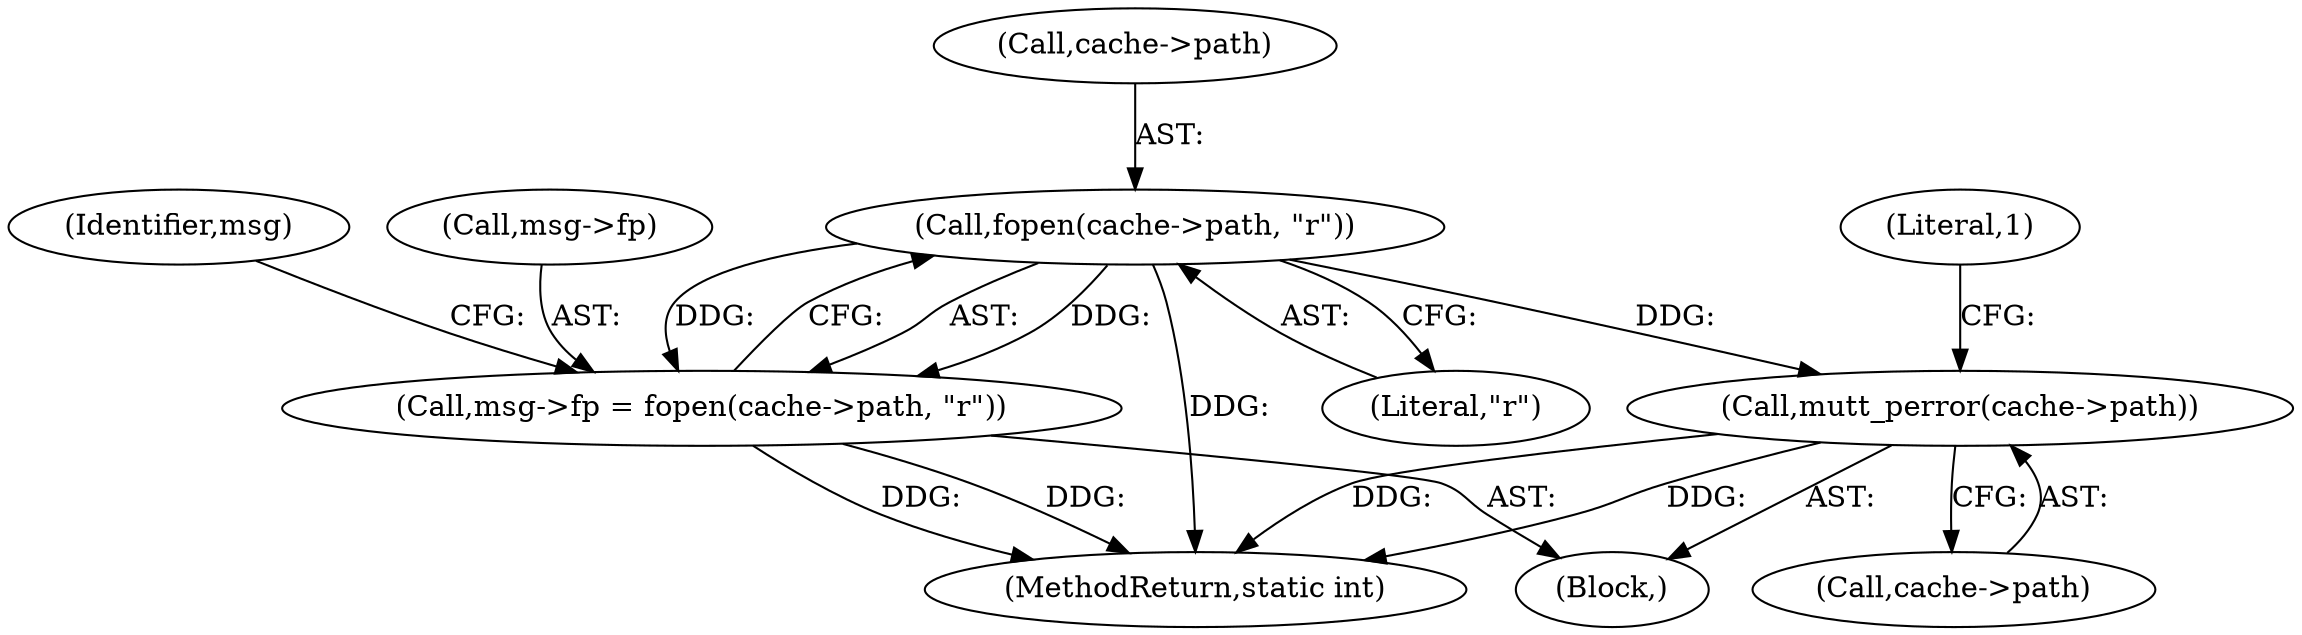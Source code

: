 digraph "0_neomutt_9bfab35522301794483f8f9ed60820bdec9be59e_2@API" {
"1000194" [label="(Call,fopen(cache->path, \"r\"))"];
"1000190" [label="(Call,msg->fp = fopen(cache->path, \"r\"))"];
"1000205" [label="(Call,mutt_perror(cache->path))"];
"1000205" [label="(Call,mutt_perror(cache->path))"];
"1000198" [label="(Literal,\"r\")"];
"1000201" [label="(Identifier,msg)"];
"1000189" [label="(Block,)"];
"1000194" [label="(Call,fopen(cache->path, \"r\"))"];
"1000211" [label="(Literal,1)"];
"1000195" [label="(Call,cache->path)"];
"1000190" [label="(Call,msg->fp = fopen(cache->path, \"r\"))"];
"1000191" [label="(Call,msg->fp)"];
"1000538" [label="(MethodReturn,static int)"];
"1000206" [label="(Call,cache->path)"];
"1000194" -> "1000190"  [label="AST: "];
"1000194" -> "1000198"  [label="CFG: "];
"1000195" -> "1000194"  [label="AST: "];
"1000198" -> "1000194"  [label="AST: "];
"1000190" -> "1000194"  [label="CFG: "];
"1000194" -> "1000538"  [label="DDG: "];
"1000194" -> "1000190"  [label="DDG: "];
"1000194" -> "1000190"  [label="DDG: "];
"1000194" -> "1000205"  [label="DDG: "];
"1000190" -> "1000189"  [label="AST: "];
"1000191" -> "1000190"  [label="AST: "];
"1000201" -> "1000190"  [label="CFG: "];
"1000190" -> "1000538"  [label="DDG: "];
"1000190" -> "1000538"  [label="DDG: "];
"1000205" -> "1000189"  [label="AST: "];
"1000205" -> "1000206"  [label="CFG: "];
"1000206" -> "1000205"  [label="AST: "];
"1000211" -> "1000205"  [label="CFG: "];
"1000205" -> "1000538"  [label="DDG: "];
"1000205" -> "1000538"  [label="DDG: "];
}
